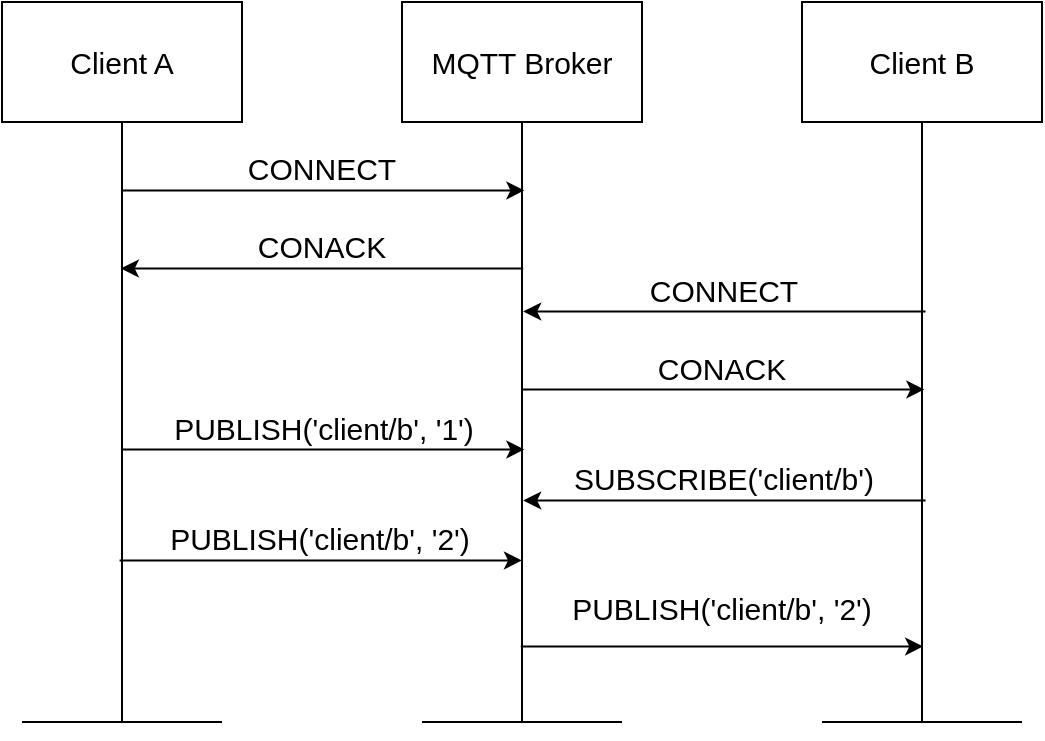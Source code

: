 <mxfile version="15.6.1" type="device"><diagram id="BvhdUkskc9x_u6zuPTG5" name="Page-1"><mxGraphModel dx="782" dy="392" grid="1" gridSize="10" guides="1" tooltips="1" connect="1" arrows="1" fold="1" page="1" pageScale="1" pageWidth="850" pageHeight="1100" math="0" shadow="0"><root><mxCell id="0"/><mxCell id="1" parent="0"/><mxCell id="iwNxeP5taREwypn9EwUH-2" value="Client A" style="rounded=0;whiteSpace=wrap;html=1;fontSize=15;" vertex="1" parent="1"><mxGeometry width="120" height="60" as="geometry"/></mxCell><mxCell id="iwNxeP5taREwypn9EwUH-3" value="" style="shape=crossbar;whiteSpace=wrap;html=1;rounded=1;direction=south;" vertex="1" parent="1"><mxGeometry x="210" y="60" width="100" height="300" as="geometry"/></mxCell><mxCell id="iwNxeP5taREwypn9EwUH-4" value="MQTT Broker" style="rounded=0;whiteSpace=wrap;html=1;fontSize=15;" vertex="1" parent="1"><mxGeometry x="200" width="120" height="60" as="geometry"/></mxCell><mxCell id="iwNxeP5taREwypn9EwUH-7" value="" style="shape=crossbar;whiteSpace=wrap;html=1;rounded=1;direction=south;" vertex="1" parent="1"><mxGeometry x="10" y="60" width="100" height="300" as="geometry"/></mxCell><mxCell id="iwNxeP5taREwypn9EwUH-8" value="Client B" style="rounded=0;whiteSpace=wrap;html=1;fontSize=15;" vertex="1" parent="1"><mxGeometry x="400" width="120" height="60" as="geometry"/></mxCell><mxCell id="iwNxeP5taREwypn9EwUH-9" value="" style="shape=crossbar;whiteSpace=wrap;html=1;rounded=1;direction=south;" vertex="1" parent="1"><mxGeometry x="410" y="60" width="100" height="300" as="geometry"/></mxCell><mxCell id="iwNxeP5taREwypn9EwUH-13" value="" style="endArrow=classic;html=1;rounded=0;fontSize=15;entryX=0.088;entryY=0.488;entryDx=0;entryDy=0;entryPerimeter=0;exitX=0.088;exitY=0.5;exitDx=0;exitDy=0;exitPerimeter=0;" edge="1" parent="1"><mxGeometry width="50" height="50" relative="1" as="geometry"><mxPoint x="60" y="94.24" as="sourcePoint"/><mxPoint x="261.2" y="94.24" as="targetPoint"/></mxGeometry></mxCell><mxCell id="iwNxeP5taREwypn9EwUH-14" value="CONNECT" style="text;html=1;strokeColor=none;fillColor=none;align=center;verticalAlign=middle;whiteSpace=wrap;rounded=0;fontSize=15;" vertex="1" parent="1"><mxGeometry x="60" y="68" width="200" height="30" as="geometry"/></mxCell><mxCell id="iwNxeP5taREwypn9EwUH-15" value="" style="endArrow=classic;html=1;rounded=0;fontSize=15;entryX=0.088;entryY=0.488;entryDx=0;entryDy=0;entryPerimeter=0;exitX=0.088;exitY=0.5;exitDx=0;exitDy=0;exitPerimeter=0;" edge="1" parent="1"><mxGeometry width="50" height="50" relative="1" as="geometry"><mxPoint x="260.6" y="133.24" as="sourcePoint"/><mxPoint x="59.4" y="133.24" as="targetPoint"/></mxGeometry></mxCell><mxCell id="iwNxeP5taREwypn9EwUH-16" value="CONACK" style="text;html=1;strokeColor=none;fillColor=none;align=center;verticalAlign=middle;whiteSpace=wrap;rounded=0;fontSize=15;" vertex="1" parent="1"><mxGeometry x="60" y="107" width="200" height="30" as="geometry"/></mxCell><mxCell id="iwNxeP5taREwypn9EwUH-20" value="" style="endArrow=classic;html=1;rounded=0;fontSize=15;entryX=0.088;entryY=0.488;entryDx=0;entryDy=0;entryPerimeter=0;exitX=0.088;exitY=0.5;exitDx=0;exitDy=0;exitPerimeter=0;" edge="1" parent="1"><mxGeometry width="50" height="50" relative="1" as="geometry"><mxPoint x="260.0" y="193.74" as="sourcePoint"/><mxPoint x="461.2" y="193.74" as="targetPoint"/></mxGeometry></mxCell><mxCell id="iwNxeP5taREwypn9EwUH-21" value="CONACK" style="text;html=1;strokeColor=none;fillColor=none;align=center;verticalAlign=middle;whiteSpace=wrap;rounded=0;fontSize=15;" vertex="1" parent="1"><mxGeometry x="330" y="167.5" width="60" height="30" as="geometry"/></mxCell><mxCell id="iwNxeP5taREwypn9EwUH-22" value="CONNECT" style="text;html=1;strokeColor=none;fillColor=none;align=center;verticalAlign=middle;whiteSpace=wrap;rounded=0;fontSize=15;" vertex="1" parent="1"><mxGeometry x="330.6" y="128.5" width="60" height="30" as="geometry"/></mxCell><mxCell id="iwNxeP5taREwypn9EwUH-23" value="" style="endArrow=classic;html=1;rounded=0;fontSize=15;entryX=0.088;entryY=0.488;entryDx=0;entryDy=0;entryPerimeter=0;exitX=0.088;exitY=0.5;exitDx=0;exitDy=0;exitPerimeter=0;" edge="1" parent="1"><mxGeometry width="50" height="50" relative="1" as="geometry"><mxPoint x="461.8" y="154.74" as="sourcePoint"/><mxPoint x="260.6" y="154.74" as="targetPoint"/></mxGeometry></mxCell><mxCell id="iwNxeP5taREwypn9EwUH-28" value="" style="endArrow=classic;html=1;rounded=0;fontSize=15;entryX=0.088;entryY=0.488;entryDx=0;entryDy=0;entryPerimeter=0;exitX=0.088;exitY=0.5;exitDx=0;exitDy=0;exitPerimeter=0;" edge="1" parent="1"><mxGeometry width="50" height="50" relative="1" as="geometry"><mxPoint x="60.0" y="223.74" as="sourcePoint"/><mxPoint x="261.2" y="223.74" as="targetPoint"/></mxGeometry></mxCell><mxCell id="iwNxeP5taREwypn9EwUH-29" value="PUBLISH('client/b', '1')" style="text;html=1;strokeColor=none;fillColor=none;align=center;verticalAlign=middle;whiteSpace=wrap;rounded=0;fontSize=15;" vertex="1" parent="1"><mxGeometry x="60.6" y="197.5" width="200" height="30" as="geometry"/></mxCell><mxCell id="iwNxeP5taREwypn9EwUH-32" value="" style="endArrow=classic;html=1;rounded=0;fontSize=15;entryX=0.088;entryY=0.488;entryDx=0;entryDy=0;entryPerimeter=0;exitX=0.088;exitY=0.5;exitDx=0;exitDy=0;exitPerimeter=0;" edge="1" parent="1"><mxGeometry width="50" height="50" relative="1" as="geometry"><mxPoint x="58.8" y="279.24" as="sourcePoint"/><mxPoint x="260.0" y="279.24" as="targetPoint"/></mxGeometry></mxCell><mxCell id="iwNxeP5taREwypn9EwUH-33" value="PUBLISH('client/b', '2')" style="text;html=1;strokeColor=none;fillColor=none;align=center;verticalAlign=middle;whiteSpace=wrap;rounded=0;fontSize=15;" vertex="1" parent="1"><mxGeometry x="59.4" y="253" width="200" height="30" as="geometry"/></mxCell><mxCell id="iwNxeP5taREwypn9EwUH-43" value="" style="endArrow=classic;html=1;rounded=0;fontSize=15;entryX=0.088;entryY=0.488;entryDx=0;entryDy=0;entryPerimeter=0;exitX=0.088;exitY=0.5;exitDx=0;exitDy=0;exitPerimeter=0;" edge="1" parent="1"><mxGeometry width="50" height="50" relative="1" as="geometry"><mxPoint x="259.4" y="322.24" as="sourcePoint"/><mxPoint x="460.6" y="322.24" as="targetPoint"/></mxGeometry></mxCell><mxCell id="iwNxeP5taREwypn9EwUH-44" value="PUBLISH('client/b', '2')" style="text;html=1;strokeColor=none;fillColor=none;align=center;verticalAlign=middle;whiteSpace=wrap;rounded=0;fontSize=15;" vertex="1" parent="1"><mxGeometry x="260" y="288" width="200" height="30" as="geometry"/></mxCell><mxCell id="iwNxeP5taREwypn9EwUH-45" value="" style="endArrow=classic;html=1;rounded=0;fontSize=15;entryX=0.088;entryY=0.488;entryDx=0;entryDy=0;entryPerimeter=0;exitX=0.088;exitY=0.5;exitDx=0;exitDy=0;exitPerimeter=0;" edge="1" parent="1"><mxGeometry width="50" height="50" relative="1" as="geometry"><mxPoint x="461.8" y="249.24" as="sourcePoint"/><mxPoint x="260.6" y="249.24" as="targetPoint"/></mxGeometry></mxCell><mxCell id="iwNxeP5taREwypn9EwUH-46" value="SUBSCRIBE('client/b')" style="text;html=1;strokeColor=none;fillColor=none;align=center;verticalAlign=middle;whiteSpace=wrap;rounded=0;fontSize=15;" vertex="1" parent="1"><mxGeometry x="260.6" y="223" width="200" height="30" as="geometry"/></mxCell><mxCell id="iwNxeP5taREwypn9EwUH-47" style="edgeStyle=none;rounded=0;orthogonalLoop=1;jettySize=auto;html=1;exitX=1;exitY=0.5;exitDx=0;exitDy=0;exitPerimeter=0;fontSize=15;" edge="1" parent="1" source="iwNxeP5taREwypn9EwUH-3" target="iwNxeP5taREwypn9EwUH-3"><mxGeometry relative="1" as="geometry"/></mxCell></root></mxGraphModel></diagram></mxfile>